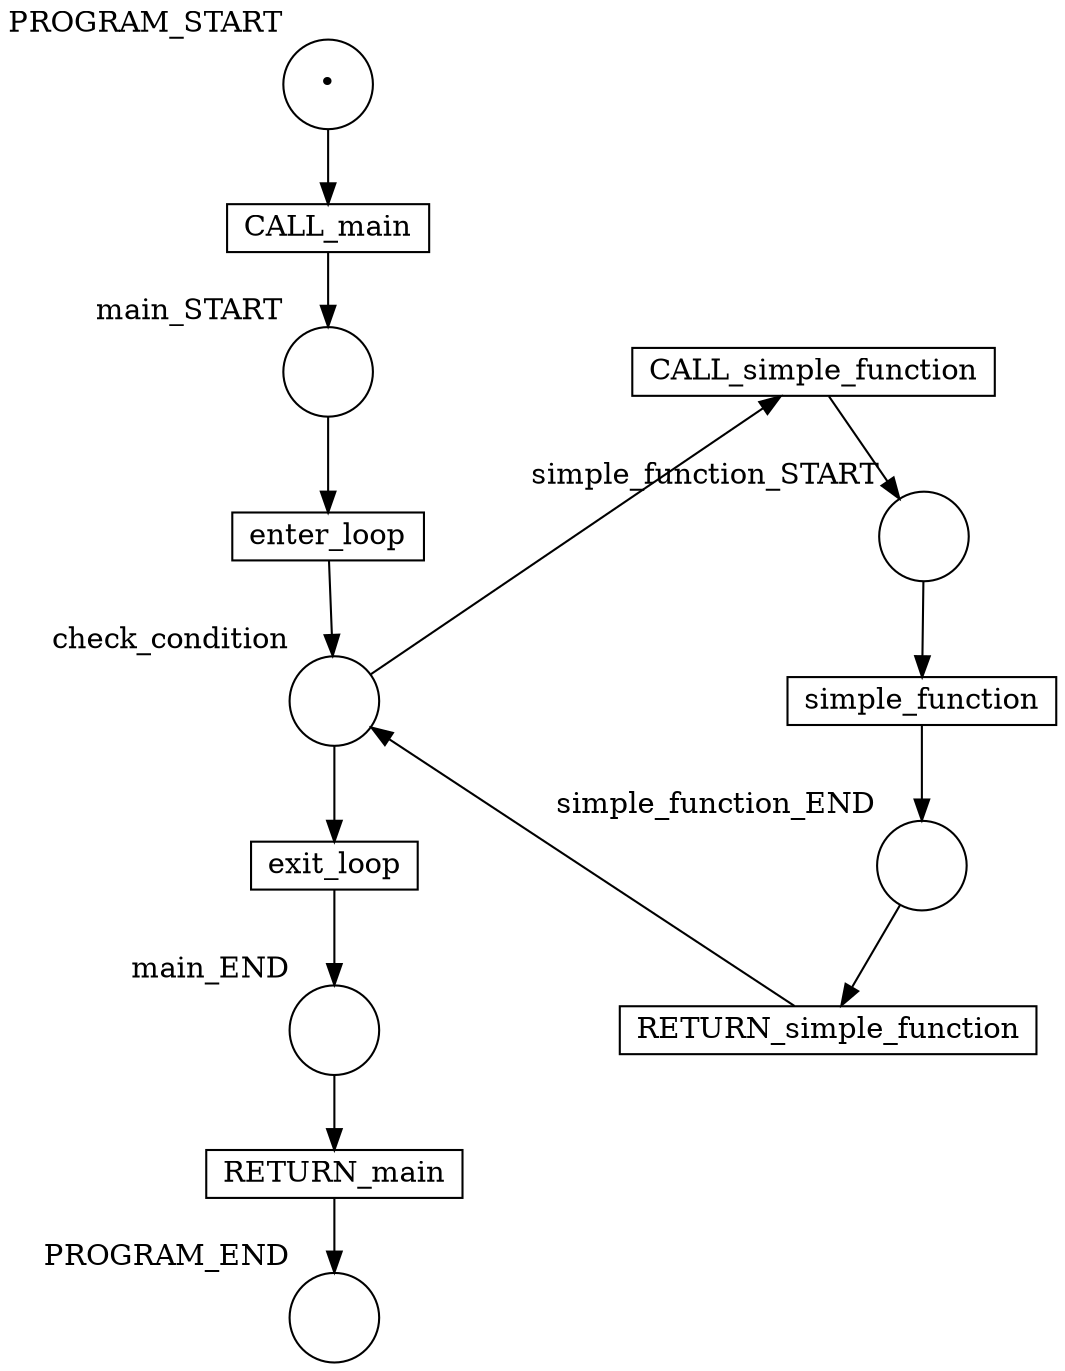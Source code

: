 digraph repeated_function_call {
    nodesep=1.0;
    
    // Program places
    PROGRAM_START [width=0.6 shape="circle" xlabel="PROGRAM_START" label="•"];
    PROGRAM_END [width=0.6 shape="circle" xlabel="PROGRAM_END" label=""];
    // main function places
    main_START [width=0.6 shape="circle" xlabel="main_START" label=""];
    check_condition [width=0.6 shape="circle" xlabel="check_condition" label=""];
    main_END [width=0.6 shape="circle" xlabel="main_END" label=""];
    // Simple function places
    simple_function_START [width=0.6 shape="circle" xlabel="simple_function_START" label=""];
    simple_function_END [width=0.6 shape="circle" xlabel="simple_function_END" label=""];
    
    // Transitions
    CALL_main [height=0.1 shape="box" xlabel="" label="CALL_main"];
    enter_loop [height=0.1 shape="box" xlabel="" label="enter_loop"];
    CALL_simple_function [height=0.1 shape="box" xlabel="" label="CALL_simple_function"];
    simple_function [height=0.1 shape="box" xlabel="" label="simple_function"];
    RETURN_simple_function [height=0.1 shape="box" xlabel="" label="RETURN_simple_function"];
    exit_loop [height=0.1 shape="box" xlabel="" label="exit_loop"];
    RETURN_main [height=0.1 shape="box" xlabel="" label="RETURN_main"];
    
    // Before the loop
    PROGRAM_START -> CALL_main;
    CALL_main -> main_START;
    main_START -> enter_loop;
    enter_loop -> check_condition [weight=10];
    // Function call
    check_condition -> CALL_simple_function  [weight=5];
    CALL_simple_function -> simple_function_START [weight=5];
    simple_function_START -> simple_function [weight=5];
    simple_function -> simple_function_END [weight=5];
    simple_function_END -> RETURN_simple_function [weight=5];
    RETURN_simple_function -> check_condition [weight=5];
    // Exit loop
    check_condition -> exit_loop [weight=10];
    exit_loop -> main_END;
    main_END -> RETURN_main;
    RETURN_main -> PROGRAM_END;
    
    // Order the nodes in different levels
    {rank = min; PROGRAM_START;}    
    {rank = same; main_START; CALL_simple_function;}
    {rank = same; enter_loop; simple_function_START;}
    {rank = same; check_condition; simple_function;}
    {rank = same; exit_loop; simple_function_END;}
    {rank = same; main_END; RETURN_simple_function;}
    {rank = max; PROGRAM_END;} 
}